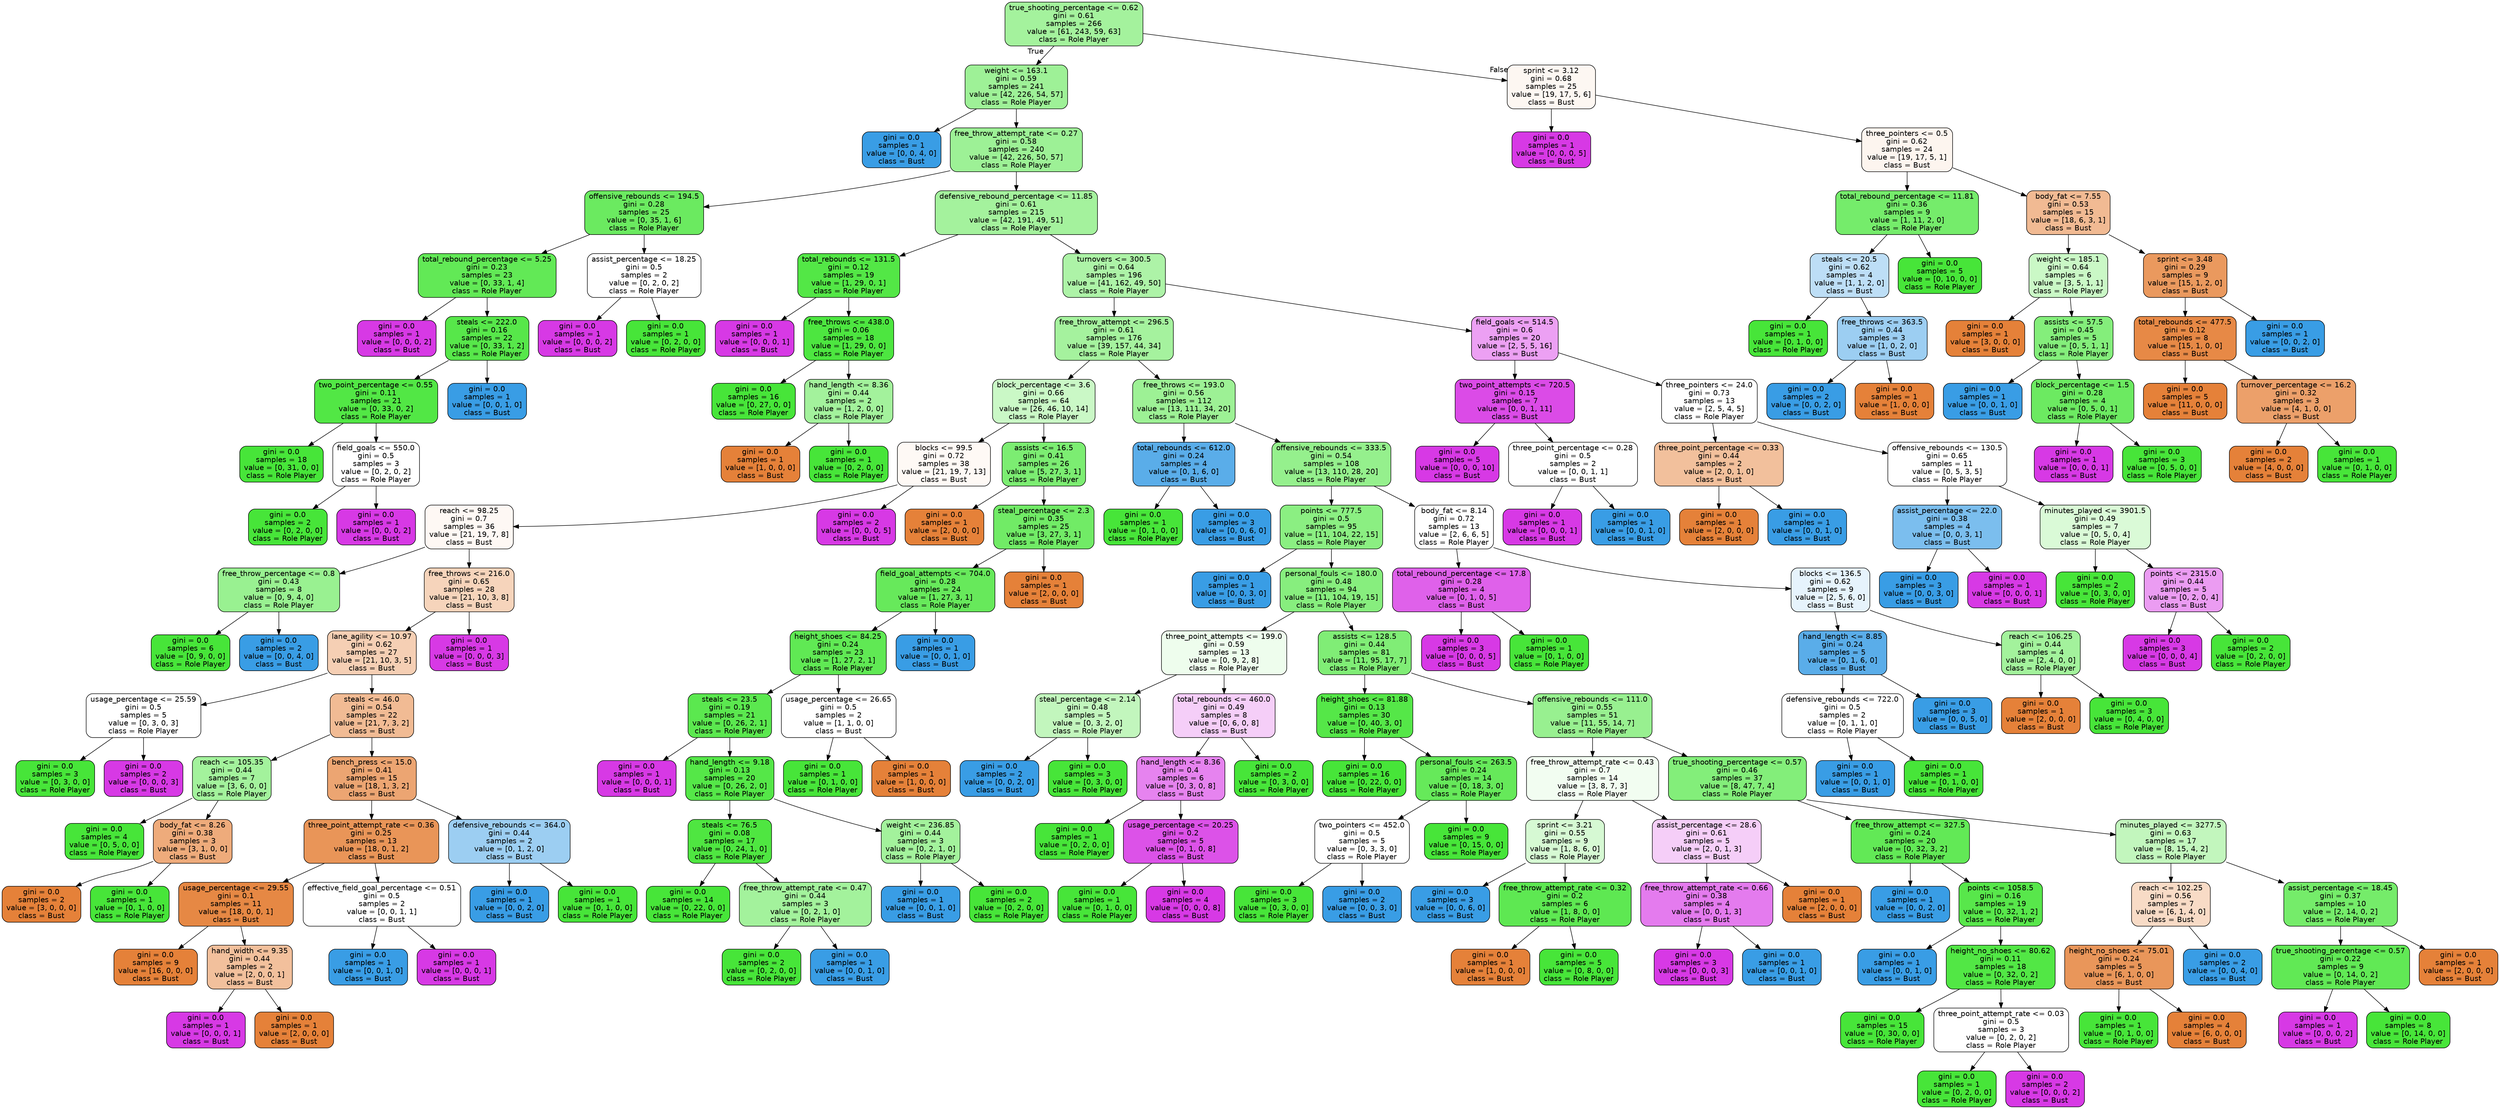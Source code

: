 digraph Tree {
node [shape=box, style="filled, rounded", color="black", fontname=helvetica] ;
edge [fontname=helvetica] ;
0 [label="true_shooting_percentage <= 0.62\ngini = 0.61\nsamples = 266\nvalue = [61, 243, 59, 63]\nclass = Role Player", fillcolor="#a4f29d"] ;
1 [label="weight <= 163.1\ngini = 0.59\nsamples = 241\nvalue = [42, 226, 54, 57]\nclass = Role Player", fillcolor="#9ef197"] ;
0 -> 1 [labeldistance=2.5, labelangle=45, headlabel="True"] ;
2 [label="gini = 0.0\nsamples = 1\nvalue = [0, 0, 4, 0]\nclass = Bust", fillcolor="#399de5"] ;
1 -> 2 ;
3 [label="free_throw_attempt_rate <= 0.27\ngini = 0.58\nsamples = 240\nvalue = [42, 226, 50, 57]\nclass = Role Player", fillcolor="#9df196"] ;
1 -> 3 ;
4 [label="offensive_rebounds <= 194.5\ngini = 0.28\nsamples = 25\nvalue = [0, 35, 1, 6]\nclass = Role Player", fillcolor="#6bea60"] ;
3 -> 4 ;
5 [label="total_rebound_percentage <= 5.25\ngini = 0.23\nsamples = 23\nvalue = [0, 33, 1, 4]\nclass = Role Player", fillcolor="#62e956"] ;
4 -> 5 ;
6 [label="gini = 0.0\nsamples = 1\nvalue = [0, 0, 0, 2]\nclass = Bust", fillcolor="#d739e5"] ;
5 -> 6 ;
7 [label="steals <= 222.0\ngini = 0.16\nsamples = 22\nvalue = [0, 33, 1, 2]\nclass = Role Player", fillcolor="#57e74a"] ;
5 -> 7 ;
8 [label="two_point_percentage <= 0.55\ngini = 0.11\nsamples = 21\nvalue = [0, 33, 0, 2]\nclass = Role Player", fillcolor="#52e745"] ;
7 -> 8 ;
9 [label="gini = 0.0\nsamples = 18\nvalue = [0, 31, 0, 0]\nclass = Role Player", fillcolor="#47e539"] ;
8 -> 9 ;
10 [label="field_goals <= 550.0\ngini = 0.5\nsamples = 3\nvalue = [0, 2, 0, 2]\nclass = Role Player", fillcolor="#ffffff"] ;
8 -> 10 ;
11 [label="gini = 0.0\nsamples = 2\nvalue = [0, 2, 0, 0]\nclass = Role Player", fillcolor="#47e539"] ;
10 -> 11 ;
12 [label="gini = 0.0\nsamples = 1\nvalue = [0, 0, 0, 2]\nclass = Bust", fillcolor="#d739e5"] ;
10 -> 12 ;
13 [label="gini = 0.0\nsamples = 1\nvalue = [0, 0, 1, 0]\nclass = Bust", fillcolor="#399de5"] ;
7 -> 13 ;
14 [label="assist_percentage <= 18.25\ngini = 0.5\nsamples = 2\nvalue = [0, 2, 0, 2]\nclass = Role Player", fillcolor="#ffffff"] ;
4 -> 14 ;
15 [label="gini = 0.0\nsamples = 1\nvalue = [0, 0, 0, 2]\nclass = Bust", fillcolor="#d739e5"] ;
14 -> 15 ;
16 [label="gini = 0.0\nsamples = 1\nvalue = [0, 2, 0, 0]\nclass = Role Player", fillcolor="#47e539"] ;
14 -> 16 ;
17 [label="defensive_rebound_percentage <= 11.85\ngini = 0.61\nsamples = 215\nvalue = [42, 191, 49, 51]\nclass = Role Player", fillcolor="#a4f29d"] ;
3 -> 17 ;
18 [label="total_rebounds <= 131.5\ngini = 0.12\nsamples = 19\nvalue = [1, 29, 0, 1]\nclass = Role Player", fillcolor="#53e746"] ;
17 -> 18 ;
19 [label="gini = 0.0\nsamples = 1\nvalue = [0, 0, 0, 1]\nclass = Bust", fillcolor="#d739e5"] ;
18 -> 19 ;
20 [label="free_throws <= 438.0\ngini = 0.06\nsamples = 18\nvalue = [1, 29, 0, 0]\nclass = Role Player", fillcolor="#4de640"] ;
18 -> 20 ;
21 [label="gini = 0.0\nsamples = 16\nvalue = [0, 27, 0, 0]\nclass = Role Player", fillcolor="#47e539"] ;
20 -> 21 ;
22 [label="hand_length <= 8.36\ngini = 0.44\nsamples = 2\nvalue = [1, 2, 0, 0]\nclass = Role Player", fillcolor="#a3f29c"] ;
20 -> 22 ;
23 [label="gini = 0.0\nsamples = 1\nvalue = [1, 0, 0, 0]\nclass = Bust", fillcolor="#e58139"] ;
22 -> 23 ;
24 [label="gini = 0.0\nsamples = 1\nvalue = [0, 2, 0, 0]\nclass = Role Player", fillcolor="#47e539"] ;
22 -> 24 ;
25 [label="turnovers <= 300.5\ngini = 0.64\nsamples = 196\nvalue = [41, 162, 49, 50]\nclass = Role Player", fillcolor="#adf3a7"] ;
17 -> 25 ;
26 [label="free_throw_attempt <= 296.5\ngini = 0.61\nsamples = 176\nvalue = [39, 157, 44, 34]\nclass = Role Player", fillcolor="#a5f29e"] ;
25 -> 26 ;
27 [label="block_percentage <= 3.6\ngini = 0.66\nsamples = 64\nvalue = [26, 46, 10, 14]\nclass = Role Player", fillcolor="#caf8c6"] ;
26 -> 27 ;
28 [label="blocks <= 99.5\ngini = 0.72\nsamples = 38\nvalue = [21, 19, 7, 13]\nclass = Bust", fillcolor="#fef9f5"] ;
27 -> 28 ;
29 [label="reach <= 98.25\ngini = 0.7\nsamples = 36\nvalue = [21, 19, 7, 8]\nclass = Bust", fillcolor="#fef8f4"] ;
28 -> 29 ;
30 [label="free_throw_percentage <= 0.8\ngini = 0.43\nsamples = 8\nvalue = [0, 9, 4, 0]\nclass = Role Player", fillcolor="#99f191"] ;
29 -> 30 ;
31 [label="gini = 0.0\nsamples = 6\nvalue = [0, 9, 0, 0]\nclass = Role Player", fillcolor="#47e539"] ;
30 -> 31 ;
32 [label="gini = 0.0\nsamples = 2\nvalue = [0, 0, 4, 0]\nclass = Bust", fillcolor="#399de5"] ;
30 -> 32 ;
33 [label="free_throws <= 216.0\ngini = 0.65\nsamples = 28\nvalue = [21, 10, 3, 8]\nclass = Bust", fillcolor="#f6d4bb"] ;
29 -> 33 ;
34 [label="lane_agility <= 10.97\ngini = 0.62\nsamples = 27\nvalue = [21, 10, 3, 5]\nclass = Bust", fillcolor="#f5cfb4"] ;
33 -> 34 ;
35 [label="usage_percentage <= 25.59\ngini = 0.5\nsamples = 5\nvalue = [0, 3, 0, 3]\nclass = Role Player", fillcolor="#ffffff"] ;
34 -> 35 ;
36 [label="gini = 0.0\nsamples = 3\nvalue = [0, 3, 0, 0]\nclass = Role Player", fillcolor="#47e539"] ;
35 -> 36 ;
37 [label="gini = 0.0\nsamples = 2\nvalue = [0, 0, 0, 3]\nclass = Bust", fillcolor="#d739e5"] ;
35 -> 37 ;
38 [label="steals <= 46.0\ngini = 0.54\nsamples = 22\nvalue = [21, 7, 3, 2]\nclass = Bust", fillcolor="#f1bb94"] ;
34 -> 38 ;
39 [label="reach <= 105.35\ngini = 0.44\nsamples = 7\nvalue = [3, 6, 0, 0]\nclass = Role Player", fillcolor="#a3f29c"] ;
38 -> 39 ;
40 [label="gini = 0.0\nsamples = 4\nvalue = [0, 5, 0, 0]\nclass = Role Player", fillcolor="#47e539"] ;
39 -> 40 ;
41 [label="body_fat <= 8.26\ngini = 0.38\nsamples = 3\nvalue = [3, 1, 0, 0]\nclass = Bust", fillcolor="#eeab7b"] ;
39 -> 41 ;
42 [label="gini = 0.0\nsamples = 2\nvalue = [3, 0, 0, 0]\nclass = Bust", fillcolor="#e58139"] ;
41 -> 42 ;
43 [label="gini = 0.0\nsamples = 1\nvalue = [0, 1, 0, 0]\nclass = Role Player", fillcolor="#47e539"] ;
41 -> 43 ;
44 [label="bench_press <= 15.0\ngini = 0.41\nsamples = 15\nvalue = [18, 1, 3, 2]\nclass = Bust", fillcolor="#eca572"] ;
38 -> 44 ;
45 [label="three_point_attempt_rate <= 0.36\ngini = 0.25\nsamples = 13\nvalue = [18, 0, 1, 2]\nclass = Bust", fillcolor="#e99558"] ;
44 -> 45 ;
46 [label="usage_percentage <= 29.55\ngini = 0.1\nsamples = 11\nvalue = [18, 0, 0, 1]\nclass = Bust", fillcolor="#e68844"] ;
45 -> 46 ;
47 [label="gini = 0.0\nsamples = 9\nvalue = [16, 0, 0, 0]\nclass = Bust", fillcolor="#e58139"] ;
46 -> 47 ;
48 [label="hand_width <= 9.35\ngini = 0.44\nsamples = 2\nvalue = [2, 0, 0, 1]\nclass = Bust", fillcolor="#f2c09c"] ;
46 -> 48 ;
49 [label="gini = 0.0\nsamples = 1\nvalue = [0, 0, 0, 1]\nclass = Bust", fillcolor="#d739e5"] ;
48 -> 49 ;
50 [label="gini = 0.0\nsamples = 1\nvalue = [2, 0, 0, 0]\nclass = Bust", fillcolor="#e58139"] ;
48 -> 50 ;
51 [label="effective_field_goal_percentage <= 0.51\ngini = 0.5\nsamples = 2\nvalue = [0, 0, 1, 1]\nclass = Bust", fillcolor="#ffffff"] ;
45 -> 51 ;
52 [label="gini = 0.0\nsamples = 1\nvalue = [0, 0, 1, 0]\nclass = Bust", fillcolor="#399de5"] ;
51 -> 52 ;
53 [label="gini = 0.0\nsamples = 1\nvalue = [0, 0, 0, 1]\nclass = Bust", fillcolor="#d739e5"] ;
51 -> 53 ;
54 [label="defensive_rebounds <= 364.0\ngini = 0.44\nsamples = 2\nvalue = [0, 1, 2, 0]\nclass = Bust", fillcolor="#9ccef2"] ;
44 -> 54 ;
55 [label="gini = 0.0\nsamples = 1\nvalue = [0, 0, 2, 0]\nclass = Bust", fillcolor="#399de5"] ;
54 -> 55 ;
56 [label="gini = 0.0\nsamples = 1\nvalue = [0, 1, 0, 0]\nclass = Role Player", fillcolor="#47e539"] ;
54 -> 56 ;
57 [label="gini = 0.0\nsamples = 1\nvalue = [0, 0, 0, 3]\nclass = Bust", fillcolor="#d739e5"] ;
33 -> 57 ;
58 [label="gini = 0.0\nsamples = 2\nvalue = [0, 0, 0, 5]\nclass = Bust", fillcolor="#d739e5"] ;
28 -> 58 ;
59 [label="assists <= 16.5\ngini = 0.41\nsamples = 26\nvalue = [5, 27, 3, 1]\nclass = Role Player", fillcolor="#7ced72"] ;
27 -> 59 ;
60 [label="gini = 0.0\nsamples = 1\nvalue = [2, 0, 0, 0]\nclass = Bust", fillcolor="#e58139"] ;
59 -> 60 ;
61 [label="steal_percentage <= 2.3\ngini = 0.35\nsamples = 25\nvalue = [3, 27, 3, 1]\nclass = Role Player", fillcolor="#71eb66"] ;
59 -> 61 ;
62 [label="field_goal_attempts <= 704.0\ngini = 0.28\nsamples = 24\nvalue = [1, 27, 3, 1]\nclass = Role Player", fillcolor="#67e95b"] ;
61 -> 62 ;
63 [label="height_shoes <= 84.25\ngini = 0.24\nsamples = 23\nvalue = [1, 27, 2, 1]\nclass = Role Player", fillcolor="#60e954"] ;
62 -> 63 ;
64 [label="steals <= 23.5\ngini = 0.19\nsamples = 21\nvalue = [0, 26, 2, 1]\nclass = Role Player", fillcolor="#5be84f"] ;
63 -> 64 ;
65 [label="gini = 0.0\nsamples = 1\nvalue = [0, 0, 0, 1]\nclass = Bust", fillcolor="#d739e5"] ;
64 -> 65 ;
66 [label="hand_length <= 9.18\ngini = 0.13\nsamples = 20\nvalue = [0, 26, 2, 0]\nclass = Role Player", fillcolor="#55e748"] ;
64 -> 66 ;
67 [label="steals <= 76.5\ngini = 0.08\nsamples = 17\nvalue = [0, 24, 1, 0]\nclass = Role Player", fillcolor="#4fe641"] ;
66 -> 67 ;
68 [label="gini = 0.0\nsamples = 14\nvalue = [0, 22, 0, 0]\nclass = Role Player", fillcolor="#47e539"] ;
67 -> 68 ;
69 [label="free_throw_attempt_rate <= 0.47\ngini = 0.44\nsamples = 3\nvalue = [0, 2, 1, 0]\nclass = Role Player", fillcolor="#a3f29c"] ;
67 -> 69 ;
70 [label="gini = 0.0\nsamples = 2\nvalue = [0, 2, 0, 0]\nclass = Role Player", fillcolor="#47e539"] ;
69 -> 70 ;
71 [label="gini = 0.0\nsamples = 1\nvalue = [0, 0, 1, 0]\nclass = Bust", fillcolor="#399de5"] ;
69 -> 71 ;
72 [label="weight <= 236.85\ngini = 0.44\nsamples = 3\nvalue = [0, 2, 1, 0]\nclass = Role Player", fillcolor="#a3f29c"] ;
66 -> 72 ;
73 [label="gini = 0.0\nsamples = 1\nvalue = [0, 0, 1, 0]\nclass = Bust", fillcolor="#399de5"] ;
72 -> 73 ;
74 [label="gini = 0.0\nsamples = 2\nvalue = [0, 2, 0, 0]\nclass = Role Player", fillcolor="#47e539"] ;
72 -> 74 ;
75 [label="usage_percentage <= 26.65\ngini = 0.5\nsamples = 2\nvalue = [1, 1, 0, 0]\nclass = Bust", fillcolor="#ffffff"] ;
63 -> 75 ;
76 [label="gini = 0.0\nsamples = 1\nvalue = [0, 1, 0, 0]\nclass = Role Player", fillcolor="#47e539"] ;
75 -> 76 ;
77 [label="gini = 0.0\nsamples = 1\nvalue = [1, 0, 0, 0]\nclass = Bust", fillcolor="#e58139"] ;
75 -> 77 ;
78 [label="gini = 0.0\nsamples = 1\nvalue = [0, 0, 1, 0]\nclass = Bust", fillcolor="#399de5"] ;
62 -> 78 ;
79 [label="gini = 0.0\nsamples = 1\nvalue = [2, 0, 0, 0]\nclass = Bust", fillcolor="#e58139"] ;
61 -> 79 ;
80 [label="free_throws <= 193.0\ngini = 0.56\nsamples = 112\nvalue = [13, 111, 34, 20]\nclass = Role Player", fillcolor="#9df195"] ;
26 -> 80 ;
81 [label="total_rebounds <= 612.0\ngini = 0.24\nsamples = 4\nvalue = [0, 1, 6, 0]\nclass = Bust", fillcolor="#5aade9"] ;
80 -> 81 ;
82 [label="gini = 0.0\nsamples = 1\nvalue = [0, 1, 0, 0]\nclass = Role Player", fillcolor="#47e539"] ;
81 -> 82 ;
83 [label="gini = 0.0\nsamples = 3\nvalue = [0, 0, 6, 0]\nclass = Bust", fillcolor="#399de5"] ;
81 -> 83 ;
84 [label="offensive_rebounds <= 333.5\ngini = 0.54\nsamples = 108\nvalue = [13, 110, 28, 20]\nclass = Role Player", fillcolor="#95f08d"] ;
80 -> 84 ;
85 [label="points <= 777.5\ngini = 0.5\nsamples = 95\nvalue = [11, 104, 22, 15]\nclass = Role Player", fillcolor="#8bef82"] ;
84 -> 85 ;
86 [label="gini = 0.0\nsamples = 1\nvalue = [0, 0, 3, 0]\nclass = Bust", fillcolor="#399de5"] ;
85 -> 86 ;
87 [label="personal_fouls <= 180.0\ngini = 0.48\nsamples = 94\nvalue = [11, 104, 19, 15]\nclass = Role Player", fillcolor="#87ee7e"] ;
85 -> 87 ;
88 [label="three_point_attempts <= 199.0\ngini = 0.59\nsamples = 13\nvalue = [0, 9, 2, 8]\nclass = Role Player", fillcolor="#eefded"] ;
87 -> 88 ;
89 [label="steal_percentage <= 2.14\ngini = 0.48\nsamples = 5\nvalue = [0, 3, 2, 0]\nclass = Role Player", fillcolor="#c2f6bd"] ;
88 -> 89 ;
90 [label="gini = 0.0\nsamples = 2\nvalue = [0, 0, 2, 0]\nclass = Bust", fillcolor="#399de5"] ;
89 -> 90 ;
91 [label="gini = 0.0\nsamples = 3\nvalue = [0, 3, 0, 0]\nclass = Role Player", fillcolor="#47e539"] ;
89 -> 91 ;
92 [label="total_rebounds <= 460.0\ngini = 0.49\nsamples = 8\nvalue = [0, 6, 0, 8]\nclass = Bust", fillcolor="#f5cef8"] ;
88 -> 92 ;
93 [label="hand_length <= 8.36\ngini = 0.4\nsamples = 6\nvalue = [0, 3, 0, 8]\nclass = Bust", fillcolor="#e683ef"] ;
92 -> 93 ;
94 [label="gini = 0.0\nsamples = 1\nvalue = [0, 2, 0, 0]\nclass = Role Player", fillcolor="#47e539"] ;
93 -> 94 ;
95 [label="usage_percentage <= 20.25\ngini = 0.2\nsamples = 5\nvalue = [0, 1, 0, 8]\nclass = Bust", fillcolor="#dc52e8"] ;
93 -> 95 ;
96 [label="gini = 0.0\nsamples = 1\nvalue = [0, 1, 0, 0]\nclass = Role Player", fillcolor="#47e539"] ;
95 -> 96 ;
97 [label="gini = 0.0\nsamples = 4\nvalue = [0, 0, 0, 8]\nclass = Bust", fillcolor="#d739e5"] ;
95 -> 97 ;
98 [label="gini = 0.0\nsamples = 2\nvalue = [0, 3, 0, 0]\nclass = Role Player", fillcolor="#47e539"] ;
92 -> 98 ;
99 [label="assists <= 128.5\ngini = 0.44\nsamples = 81\nvalue = [11, 95, 17, 7]\nclass = Role Player", fillcolor="#80ed76"] ;
87 -> 99 ;
100 [label="height_shoes <= 81.88\ngini = 0.13\nsamples = 30\nvalue = [0, 40, 3, 0]\nclass = Role Player", fillcolor="#55e748"] ;
99 -> 100 ;
101 [label="gini = 0.0\nsamples = 16\nvalue = [0, 22, 0, 0]\nclass = Role Player", fillcolor="#47e539"] ;
100 -> 101 ;
102 [label="personal_fouls <= 263.5\ngini = 0.24\nsamples = 14\nvalue = [0, 18, 3, 0]\nclass = Role Player", fillcolor="#66e95a"] ;
100 -> 102 ;
103 [label="two_pointers <= 452.0\ngini = 0.5\nsamples = 5\nvalue = [0, 3, 3, 0]\nclass = Role Player", fillcolor="#ffffff"] ;
102 -> 103 ;
104 [label="gini = 0.0\nsamples = 3\nvalue = [0, 3, 0, 0]\nclass = Role Player", fillcolor="#47e539"] ;
103 -> 104 ;
105 [label="gini = 0.0\nsamples = 2\nvalue = [0, 0, 3, 0]\nclass = Bust", fillcolor="#399de5"] ;
103 -> 105 ;
106 [label="gini = 0.0\nsamples = 9\nvalue = [0, 15, 0, 0]\nclass = Role Player", fillcolor="#47e539"] ;
102 -> 106 ;
107 [label="offensive_rebounds <= 111.0\ngini = 0.55\nsamples = 51\nvalue = [11, 55, 14, 7]\nclass = Role Player", fillcolor="#98f090"] ;
99 -> 107 ;
108 [label="free_throw_attempt_rate <= 0.43\ngini = 0.7\nsamples = 14\nvalue = [3, 8, 7, 3]\nclass = Role Player", fillcolor="#f2fdf1"] ;
107 -> 108 ;
109 [label="sprint <= 3.21\ngini = 0.55\nsamples = 9\nvalue = [1, 8, 6, 0]\nclass = Role Player", fillcolor="#d6f9d3"] ;
108 -> 109 ;
110 [label="gini = 0.0\nsamples = 3\nvalue = [0, 0, 6, 0]\nclass = Bust", fillcolor="#399de5"] ;
109 -> 110 ;
111 [label="free_throw_attempt_rate <= 0.32\ngini = 0.2\nsamples = 6\nvalue = [1, 8, 0, 0]\nclass = Role Player", fillcolor="#5ee852"] ;
109 -> 111 ;
112 [label="gini = 0.0\nsamples = 1\nvalue = [1, 0, 0, 0]\nclass = Bust", fillcolor="#e58139"] ;
111 -> 112 ;
113 [label="gini = 0.0\nsamples = 5\nvalue = [0, 8, 0, 0]\nclass = Role Player", fillcolor="#47e539"] ;
111 -> 113 ;
114 [label="assist_percentage <= 28.6\ngini = 0.61\nsamples = 5\nvalue = [2, 0, 1, 3]\nclass = Bust", fillcolor="#f5cef8"] ;
108 -> 114 ;
115 [label="free_throw_attempt_rate <= 0.66\ngini = 0.38\nsamples = 4\nvalue = [0, 0, 1, 3]\nclass = Bust", fillcolor="#e47bee"] ;
114 -> 115 ;
116 [label="gini = 0.0\nsamples = 3\nvalue = [0, 0, 0, 3]\nclass = Bust", fillcolor="#d739e5"] ;
115 -> 116 ;
117 [label="gini = 0.0\nsamples = 1\nvalue = [0, 0, 1, 0]\nclass = Bust", fillcolor="#399de5"] ;
115 -> 117 ;
118 [label="gini = 0.0\nsamples = 1\nvalue = [2, 0, 0, 0]\nclass = Bust", fillcolor="#e58139"] ;
114 -> 118 ;
119 [label="true_shooting_percentage <= 0.57\ngini = 0.46\nsamples = 37\nvalue = [8, 47, 7, 4]\nclass = Role Player", fillcolor="#83ee7a"] ;
107 -> 119 ;
120 [label="free_throw_attempt <= 327.5\ngini = 0.24\nsamples = 20\nvalue = [0, 32, 3, 2]\nclass = Role Player", fillcolor="#62e956"] ;
119 -> 120 ;
121 [label="gini = 0.0\nsamples = 1\nvalue = [0, 0, 2, 0]\nclass = Bust", fillcolor="#399de5"] ;
120 -> 121 ;
122 [label="points <= 1058.5\ngini = 0.16\nsamples = 19\nvalue = [0, 32, 1, 2]\nclass = Role Player", fillcolor="#58e74b"] ;
120 -> 122 ;
123 [label="gini = 0.0\nsamples = 1\nvalue = [0, 0, 1, 0]\nclass = Bust", fillcolor="#399de5"] ;
122 -> 123 ;
124 [label="height_no_shoes <= 80.62\ngini = 0.11\nsamples = 18\nvalue = [0, 32, 0, 2]\nclass = Role Player", fillcolor="#52e745"] ;
122 -> 124 ;
125 [label="gini = 0.0\nsamples = 15\nvalue = [0, 30, 0, 0]\nclass = Role Player", fillcolor="#47e539"] ;
124 -> 125 ;
126 [label="three_point_attempt_rate <= 0.03\ngini = 0.5\nsamples = 3\nvalue = [0, 2, 0, 2]\nclass = Role Player", fillcolor="#ffffff"] ;
124 -> 126 ;
127 [label="gini = 0.0\nsamples = 1\nvalue = [0, 2, 0, 0]\nclass = Role Player", fillcolor="#47e539"] ;
126 -> 127 ;
128 [label="gini = 0.0\nsamples = 2\nvalue = [0, 0, 0, 2]\nclass = Bust", fillcolor="#d739e5"] ;
126 -> 128 ;
129 [label="minutes_played <= 3277.5\ngini = 0.63\nsamples = 17\nvalue = [8, 15, 4, 2]\nclass = Role Player", fillcolor="#c2f6bd"] ;
119 -> 129 ;
130 [label="reach <= 102.25\ngini = 0.56\nsamples = 7\nvalue = [6, 1, 4, 0]\nclass = Bust", fillcolor="#f8dbc6"] ;
129 -> 130 ;
131 [label="height_no_shoes <= 75.01\ngini = 0.24\nsamples = 5\nvalue = [6, 1, 0, 0]\nclass = Bust", fillcolor="#e9965a"] ;
130 -> 131 ;
132 [label="gini = 0.0\nsamples = 1\nvalue = [0, 1, 0, 0]\nclass = Role Player", fillcolor="#47e539"] ;
131 -> 132 ;
133 [label="gini = 0.0\nsamples = 4\nvalue = [6, 0, 0, 0]\nclass = Bust", fillcolor="#e58139"] ;
131 -> 133 ;
134 [label="gini = 0.0\nsamples = 2\nvalue = [0, 0, 4, 0]\nclass = Bust", fillcolor="#399de5"] ;
130 -> 134 ;
135 [label="assist_percentage <= 18.45\ngini = 0.37\nsamples = 10\nvalue = [2, 14, 0, 2]\nclass = Role Player", fillcolor="#75ec6a"] ;
129 -> 135 ;
136 [label="true_shooting_percentage <= 0.57\ngini = 0.22\nsamples = 9\nvalue = [0, 14, 0, 2]\nclass = Role Player", fillcolor="#61e955"] ;
135 -> 136 ;
137 [label="gini = 0.0\nsamples = 1\nvalue = [0, 0, 0, 2]\nclass = Bust", fillcolor="#d739e5"] ;
136 -> 137 ;
138 [label="gini = 0.0\nsamples = 8\nvalue = [0, 14, 0, 0]\nclass = Role Player", fillcolor="#47e539"] ;
136 -> 138 ;
139 [label="gini = 0.0\nsamples = 1\nvalue = [2, 0, 0, 0]\nclass = Bust", fillcolor="#e58139"] ;
135 -> 139 ;
140 [label="body_fat <= 8.14\ngini = 0.72\nsamples = 13\nvalue = [2, 6, 6, 5]\nclass = Role Player", fillcolor="#ffffff"] ;
84 -> 140 ;
141 [label="total_rebound_percentage <= 17.8\ngini = 0.28\nsamples = 4\nvalue = [0, 1, 0, 5]\nclass = Bust", fillcolor="#df61ea"] ;
140 -> 141 ;
142 [label="gini = 0.0\nsamples = 3\nvalue = [0, 0, 0, 5]\nclass = Bust", fillcolor="#d739e5"] ;
141 -> 142 ;
143 [label="gini = 0.0\nsamples = 1\nvalue = [0, 1, 0, 0]\nclass = Role Player", fillcolor="#47e539"] ;
141 -> 143 ;
144 [label="blocks <= 136.5\ngini = 0.62\nsamples = 9\nvalue = [2, 5, 6, 0]\nclass = Bust", fillcolor="#e6f3fc"] ;
140 -> 144 ;
145 [label="hand_length <= 8.85\ngini = 0.24\nsamples = 5\nvalue = [0, 1, 6, 0]\nclass = Bust", fillcolor="#5aade9"] ;
144 -> 145 ;
146 [label="defensive_rebounds <= 722.0\ngini = 0.5\nsamples = 2\nvalue = [0, 1, 1, 0]\nclass = Role Player", fillcolor="#ffffff"] ;
145 -> 146 ;
147 [label="gini = 0.0\nsamples = 1\nvalue = [0, 0, 1, 0]\nclass = Bust", fillcolor="#399de5"] ;
146 -> 147 ;
148 [label="gini = 0.0\nsamples = 1\nvalue = [0, 1, 0, 0]\nclass = Role Player", fillcolor="#47e539"] ;
146 -> 148 ;
149 [label="gini = 0.0\nsamples = 3\nvalue = [0, 0, 5, 0]\nclass = Bust", fillcolor="#399de5"] ;
145 -> 149 ;
150 [label="reach <= 106.25\ngini = 0.44\nsamples = 4\nvalue = [2, 4, 0, 0]\nclass = Role Player", fillcolor="#a3f29c"] ;
144 -> 150 ;
151 [label="gini = 0.0\nsamples = 1\nvalue = [2, 0, 0, 0]\nclass = Bust", fillcolor="#e58139"] ;
150 -> 151 ;
152 [label="gini = 0.0\nsamples = 3\nvalue = [0, 4, 0, 0]\nclass = Role Player", fillcolor="#47e539"] ;
150 -> 152 ;
153 [label="field_goals <= 514.5\ngini = 0.6\nsamples = 20\nvalue = [2, 5, 5, 16]\nclass = Bust", fillcolor="#eca0f3"] ;
25 -> 153 ;
154 [label="two_point_attempts <= 720.5\ngini = 0.15\nsamples = 7\nvalue = [0, 0, 1, 11]\nclass = Bust", fillcolor="#db4be7"] ;
153 -> 154 ;
155 [label="gini = 0.0\nsamples = 5\nvalue = [0, 0, 0, 10]\nclass = Bust", fillcolor="#d739e5"] ;
154 -> 155 ;
156 [label="three_point_percentage <= 0.28\ngini = 0.5\nsamples = 2\nvalue = [0, 0, 1, 1]\nclass = Bust", fillcolor="#ffffff"] ;
154 -> 156 ;
157 [label="gini = 0.0\nsamples = 1\nvalue = [0, 0, 0, 1]\nclass = Bust", fillcolor="#d739e5"] ;
156 -> 157 ;
158 [label="gini = 0.0\nsamples = 1\nvalue = [0, 0, 1, 0]\nclass = Bust", fillcolor="#399de5"] ;
156 -> 158 ;
159 [label="three_pointers <= 24.0\ngini = 0.73\nsamples = 13\nvalue = [2, 5, 4, 5]\nclass = Role Player", fillcolor="#ffffff"] ;
153 -> 159 ;
160 [label="three_point_percentage <= 0.33\ngini = 0.44\nsamples = 2\nvalue = [2, 0, 1, 0]\nclass = Bust", fillcolor="#f2c09c"] ;
159 -> 160 ;
161 [label="gini = 0.0\nsamples = 1\nvalue = [2, 0, 0, 0]\nclass = Bust", fillcolor="#e58139"] ;
160 -> 161 ;
162 [label="gini = 0.0\nsamples = 1\nvalue = [0, 0, 1, 0]\nclass = Bust", fillcolor="#399de5"] ;
160 -> 162 ;
163 [label="offensive_rebounds <= 130.5\ngini = 0.65\nsamples = 11\nvalue = [0, 5, 3, 5]\nclass = Role Player", fillcolor="#ffffff"] ;
159 -> 163 ;
164 [label="assist_percentage <= 22.0\ngini = 0.38\nsamples = 4\nvalue = [0, 0, 3, 1]\nclass = Bust", fillcolor="#7bbeee"] ;
163 -> 164 ;
165 [label="gini = 0.0\nsamples = 3\nvalue = [0, 0, 3, 0]\nclass = Bust", fillcolor="#399de5"] ;
164 -> 165 ;
166 [label="gini = 0.0\nsamples = 1\nvalue = [0, 0, 0, 1]\nclass = Bust", fillcolor="#d739e5"] ;
164 -> 166 ;
167 [label="minutes_played <= 3901.5\ngini = 0.49\nsamples = 7\nvalue = [0, 5, 0, 4]\nclass = Role Player", fillcolor="#dafad7"] ;
163 -> 167 ;
168 [label="gini = 0.0\nsamples = 2\nvalue = [0, 3, 0, 0]\nclass = Role Player", fillcolor="#47e539"] ;
167 -> 168 ;
169 [label="points <= 2315.0\ngini = 0.44\nsamples = 5\nvalue = [0, 2, 0, 4]\nclass = Bust", fillcolor="#eb9cf2"] ;
167 -> 169 ;
170 [label="gini = 0.0\nsamples = 3\nvalue = [0, 0, 0, 4]\nclass = Bust", fillcolor="#d739e5"] ;
169 -> 170 ;
171 [label="gini = 0.0\nsamples = 2\nvalue = [0, 2, 0, 0]\nclass = Role Player", fillcolor="#47e539"] ;
169 -> 171 ;
172 [label="sprint <= 3.12\ngini = 0.68\nsamples = 25\nvalue = [19, 17, 5, 6]\nclass = Bust", fillcolor="#fdf7f2"] ;
0 -> 172 [labeldistance=2.5, labelangle=-45, headlabel="False"] ;
173 [label="gini = 0.0\nsamples = 1\nvalue = [0, 0, 0, 5]\nclass = Bust", fillcolor="#d739e5"] ;
172 -> 173 ;
174 [label="three_pointers <= 0.5\ngini = 0.62\nsamples = 24\nvalue = [19, 17, 5, 1]\nclass = Bust", fillcolor="#fdf5ef"] ;
172 -> 174 ;
175 [label="total_rebound_percentage <= 11.81\ngini = 0.36\nsamples = 9\nvalue = [1, 11, 2, 0]\nclass = Role Player", fillcolor="#75ec6b"] ;
174 -> 175 ;
176 [label="steals <= 20.5\ngini = 0.62\nsamples = 4\nvalue = [1, 1, 2, 0]\nclass = Bust", fillcolor="#bddef6"] ;
175 -> 176 ;
177 [label="gini = 0.0\nsamples = 1\nvalue = [0, 1, 0, 0]\nclass = Role Player", fillcolor="#47e539"] ;
176 -> 177 ;
178 [label="free_throws <= 363.5\ngini = 0.44\nsamples = 3\nvalue = [1, 0, 2, 0]\nclass = Bust", fillcolor="#9ccef2"] ;
176 -> 178 ;
179 [label="gini = 0.0\nsamples = 2\nvalue = [0, 0, 2, 0]\nclass = Bust", fillcolor="#399de5"] ;
178 -> 179 ;
180 [label="gini = 0.0\nsamples = 1\nvalue = [1, 0, 0, 0]\nclass = Bust", fillcolor="#e58139"] ;
178 -> 180 ;
181 [label="gini = 0.0\nsamples = 5\nvalue = [0, 10, 0, 0]\nclass = Role Player", fillcolor="#47e539"] ;
175 -> 181 ;
182 [label="body_fat <= 7.55\ngini = 0.53\nsamples = 15\nvalue = [18, 6, 3, 1]\nclass = Bust", fillcolor="#f1ba93"] ;
174 -> 182 ;
183 [label="weight <= 185.1\ngini = 0.64\nsamples = 6\nvalue = [3, 5, 1, 1]\nclass = Role Player", fillcolor="#caf8c6"] ;
182 -> 183 ;
184 [label="gini = 0.0\nsamples = 1\nvalue = [3, 0, 0, 0]\nclass = Bust", fillcolor="#e58139"] ;
183 -> 184 ;
185 [label="assists <= 57.5\ngini = 0.45\nsamples = 5\nvalue = [0, 5, 1, 1]\nclass = Role Player", fillcolor="#84ee7b"] ;
183 -> 185 ;
186 [label="gini = 0.0\nsamples = 1\nvalue = [0, 0, 1, 0]\nclass = Bust", fillcolor="#399de5"] ;
185 -> 186 ;
187 [label="block_percentage <= 1.5\ngini = 0.28\nsamples = 4\nvalue = [0, 5, 0, 1]\nclass = Role Player", fillcolor="#6cea61"] ;
185 -> 187 ;
188 [label="gini = 0.0\nsamples = 1\nvalue = [0, 0, 0, 1]\nclass = Bust", fillcolor="#d739e5"] ;
187 -> 188 ;
189 [label="gini = 0.0\nsamples = 3\nvalue = [0, 5, 0, 0]\nclass = Role Player", fillcolor="#47e539"] ;
187 -> 189 ;
190 [label="sprint <= 3.48\ngini = 0.29\nsamples = 9\nvalue = [15, 1, 2, 0]\nclass = Bust", fillcolor="#ea995e"] ;
182 -> 190 ;
191 [label="total_rebounds <= 477.5\ngini = 0.12\nsamples = 8\nvalue = [15, 1, 0, 0]\nclass = Bust", fillcolor="#e78946"] ;
190 -> 191 ;
192 [label="gini = 0.0\nsamples = 5\nvalue = [11, 0, 0, 0]\nclass = Bust", fillcolor="#e58139"] ;
191 -> 192 ;
193 [label="turnover_percentage <= 16.2\ngini = 0.32\nsamples = 3\nvalue = [4, 1, 0, 0]\nclass = Bust", fillcolor="#eca06a"] ;
191 -> 193 ;
194 [label="gini = 0.0\nsamples = 2\nvalue = [4, 0, 0, 0]\nclass = Bust", fillcolor="#e58139"] ;
193 -> 194 ;
195 [label="gini = 0.0\nsamples = 1\nvalue = [0, 1, 0, 0]\nclass = Role Player", fillcolor="#47e539"] ;
193 -> 195 ;
196 [label="gini = 0.0\nsamples = 1\nvalue = [0, 0, 2, 0]\nclass = Bust", fillcolor="#399de5"] ;
190 -> 196 ;
}